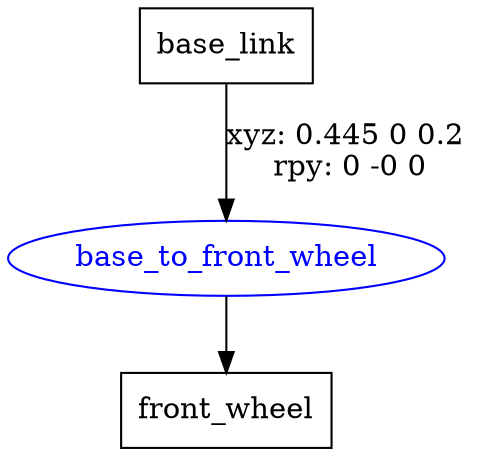 digraph G {
node [shape=box];
"base_link" [label="base_link"];
"front_wheel" [label="front_wheel"];
node [shape=ellipse, color=blue, fontcolor=blue];
"base_link" -> "base_to_front_wheel" [label="xyz: 0.445 0 0.2 \nrpy: 0 -0 0"]
"base_to_front_wheel" -> "front_wheel"
}
